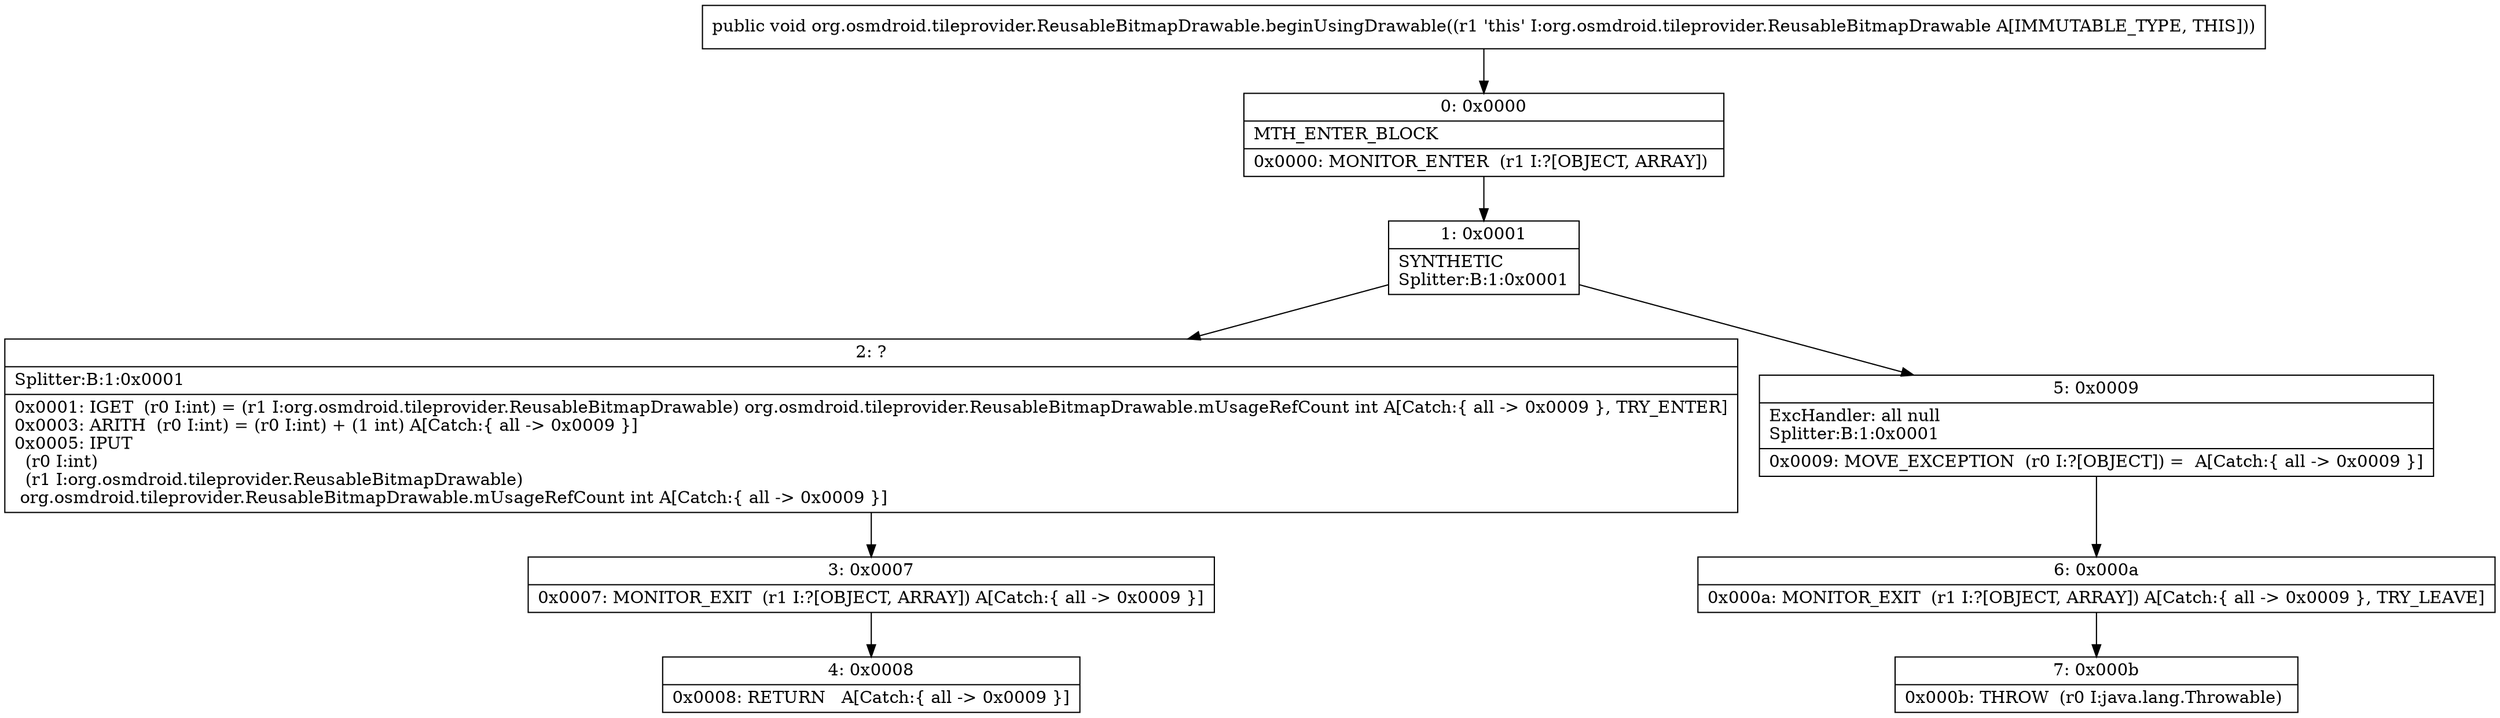 digraph "CFG fororg.osmdroid.tileprovider.ReusableBitmapDrawable.beginUsingDrawable()V" {
Node_0 [shape=record,label="{0\:\ 0x0000|MTH_ENTER_BLOCK\l|0x0000: MONITOR_ENTER  (r1 I:?[OBJECT, ARRAY]) \l}"];
Node_1 [shape=record,label="{1\:\ 0x0001|SYNTHETIC\lSplitter:B:1:0x0001\l}"];
Node_2 [shape=record,label="{2\:\ ?|Splitter:B:1:0x0001\l|0x0001: IGET  (r0 I:int) = (r1 I:org.osmdroid.tileprovider.ReusableBitmapDrawable) org.osmdroid.tileprovider.ReusableBitmapDrawable.mUsageRefCount int A[Catch:\{ all \-\> 0x0009 \}, TRY_ENTER]\l0x0003: ARITH  (r0 I:int) = (r0 I:int) + (1 int) A[Catch:\{ all \-\> 0x0009 \}]\l0x0005: IPUT  \l  (r0 I:int)\l  (r1 I:org.osmdroid.tileprovider.ReusableBitmapDrawable)\l org.osmdroid.tileprovider.ReusableBitmapDrawable.mUsageRefCount int A[Catch:\{ all \-\> 0x0009 \}]\l}"];
Node_3 [shape=record,label="{3\:\ 0x0007|0x0007: MONITOR_EXIT  (r1 I:?[OBJECT, ARRAY]) A[Catch:\{ all \-\> 0x0009 \}]\l}"];
Node_4 [shape=record,label="{4\:\ 0x0008|0x0008: RETURN   A[Catch:\{ all \-\> 0x0009 \}]\l}"];
Node_5 [shape=record,label="{5\:\ 0x0009|ExcHandler: all null\lSplitter:B:1:0x0001\l|0x0009: MOVE_EXCEPTION  (r0 I:?[OBJECT]) =  A[Catch:\{ all \-\> 0x0009 \}]\l}"];
Node_6 [shape=record,label="{6\:\ 0x000a|0x000a: MONITOR_EXIT  (r1 I:?[OBJECT, ARRAY]) A[Catch:\{ all \-\> 0x0009 \}, TRY_LEAVE]\l}"];
Node_7 [shape=record,label="{7\:\ 0x000b|0x000b: THROW  (r0 I:java.lang.Throwable) \l}"];
MethodNode[shape=record,label="{public void org.osmdroid.tileprovider.ReusableBitmapDrawable.beginUsingDrawable((r1 'this' I:org.osmdroid.tileprovider.ReusableBitmapDrawable A[IMMUTABLE_TYPE, THIS])) }"];
MethodNode -> Node_0;
Node_0 -> Node_1;
Node_1 -> Node_2;
Node_1 -> Node_5;
Node_2 -> Node_3;
Node_3 -> Node_4;
Node_5 -> Node_6;
Node_6 -> Node_7;
}

